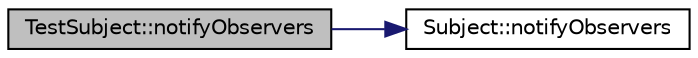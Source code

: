digraph "TestSubject::notifyObservers"
{
 // LATEX_PDF_SIZE
  edge [fontname="Helvetica",fontsize="10",labelfontname="Helvetica",labelfontsize="10"];
  node [fontname="Helvetica",fontsize="10",shape=record];
  rankdir="LR";
  Node1 [label="TestSubject::notifyObservers",height=0.2,width=0.4,color="black", fillcolor="grey75", style="filled", fontcolor="black",tooltip="This is the test subject object used to test the observer pattern"];
  Node1 -> Node2 [color="midnightblue",fontsize="10",style="solid"];
  Node2 [label="Subject::notifyObservers",height=0.2,width=0.4,color="black", fillcolor="white", style="filled",URL="$class_subject.html#a130edb815aef88deebc1542a32fa9af9",tooltip=" "];
}
